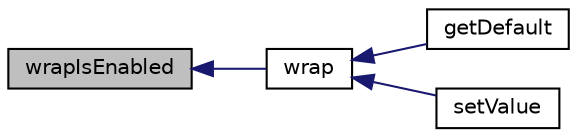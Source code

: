 digraph "wrapIsEnabled"
{
  edge [fontname="Helvetica",fontsize="10",labelfontname="Helvetica",labelfontsize="10"];
  node [fontname="Helvetica",fontsize="10",shape=record];
  rankdir="LR";
  Node1 [label="wrapIsEnabled",height=0.2,width=0.4,color="black", fillcolor="grey75", style="filled" fontcolor="black"];
  Node1 -> Node2 [dir="back",color="midnightblue",fontsize="10",style="solid",fontname="Helvetica"];
  Node2 [label="wrap",height=0.2,width=0.4,color="black", fillcolor="white", style="filled",URL="$class_simple_text_area_tag.html#aabc049043e0c048b6754f4f65af8ce9e"];
  Node2 -> Node3 [dir="back",color="midnightblue",fontsize="10",style="solid",fontname="Helvetica"];
  Node3 [label="getDefault",height=0.2,width=0.4,color="black", fillcolor="white", style="filled",URL="$class_simple_text_area_tag.html#adc30a2a4d3e48cb6aee21562afbc4022"];
  Node2 -> Node4 [dir="back",color="midnightblue",fontsize="10",style="solid",fontname="Helvetica"];
  Node4 [label="setValue",height=0.2,width=0.4,color="black", fillcolor="white", style="filled",URL="$class_simple_text_area_tag.html#a7494441b6ed08a391704971873f31432"];
}
